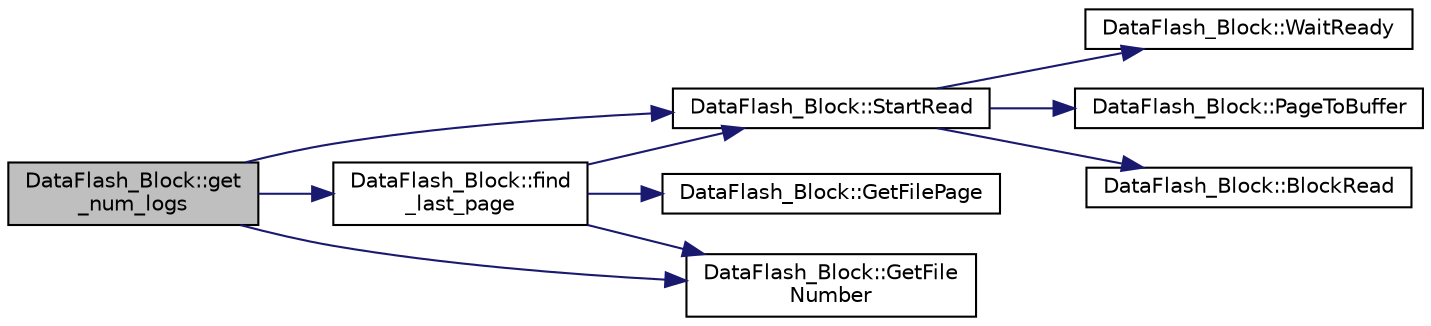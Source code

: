 digraph "DataFlash_Block::get_num_logs"
{
 // INTERACTIVE_SVG=YES
  edge [fontname="Helvetica",fontsize="10",labelfontname="Helvetica",labelfontsize="10"];
  node [fontname="Helvetica",fontsize="10",shape=record];
  rankdir="LR";
  Node1 [label="DataFlash_Block::get\l_num_logs",height=0.2,width=0.4,color="black", fillcolor="grey75", style="filled" fontcolor="black"];
  Node1 -> Node2 [color="midnightblue",fontsize="10",style="solid",fontname="Helvetica"];
  Node2 [label="DataFlash_Block::find\l_last_page",height=0.2,width=0.4,color="black", fillcolor="white", style="filled",URL="$classDataFlash__Block.html#a78f15fabdc088a5011a475bb258cc2cf"];
  Node2 -> Node3 [color="midnightblue",fontsize="10",style="solid",fontname="Helvetica"];
  Node3 [label="DataFlash_Block::StartRead",height=0.2,width=0.4,color="black", fillcolor="white", style="filled",URL="$classDataFlash__Block.html#a7e3413fd597032d4f4692129d2c5d076"];
  Node3 -> Node4 [color="midnightblue",fontsize="10",style="solid",fontname="Helvetica"];
  Node4 [label="DataFlash_Block::WaitReady",height=0.2,width=0.4,color="black", fillcolor="white", style="filled",URL="$classDataFlash__Block.html#a5adc35354a63752dc3c855b18e83c175"];
  Node3 -> Node5 [color="midnightblue",fontsize="10",style="solid",fontname="Helvetica"];
  Node5 [label="DataFlash_Block::PageToBuffer",height=0.2,width=0.4,color="black", fillcolor="white", style="filled",URL="$classDataFlash__Block.html#a0bc13dd2c8ec2d928e3409c431fb1430"];
  Node3 -> Node6 [color="midnightblue",fontsize="10",style="solid",fontname="Helvetica"];
  Node6 [label="DataFlash_Block::BlockRead",height=0.2,width=0.4,color="black", fillcolor="white", style="filled",URL="$classDataFlash__Block.html#a4ba0e8bf9f8028d04422e8688efff2c2"];
  Node2 -> Node7 [color="midnightblue",fontsize="10",style="solid",fontname="Helvetica"];
  Node7 [label="DataFlash_Block::GetFile\lNumber",height=0.2,width=0.4,color="black", fillcolor="white", style="filled",URL="$classDataFlash__Block.html#a48f708866996c334cff053400f452c7b"];
  Node2 -> Node8 [color="midnightblue",fontsize="10",style="solid",fontname="Helvetica"];
  Node8 [label="DataFlash_Block::GetFilePage",height=0.2,width=0.4,color="black", fillcolor="white", style="filled",URL="$classDataFlash__Block.html#a16fa3b75588895152474c93c6f0be088"];
  Node1 -> Node3 [color="midnightblue",fontsize="10",style="solid",fontname="Helvetica"];
  Node1 -> Node7 [color="midnightblue",fontsize="10",style="solid",fontname="Helvetica"];
}
